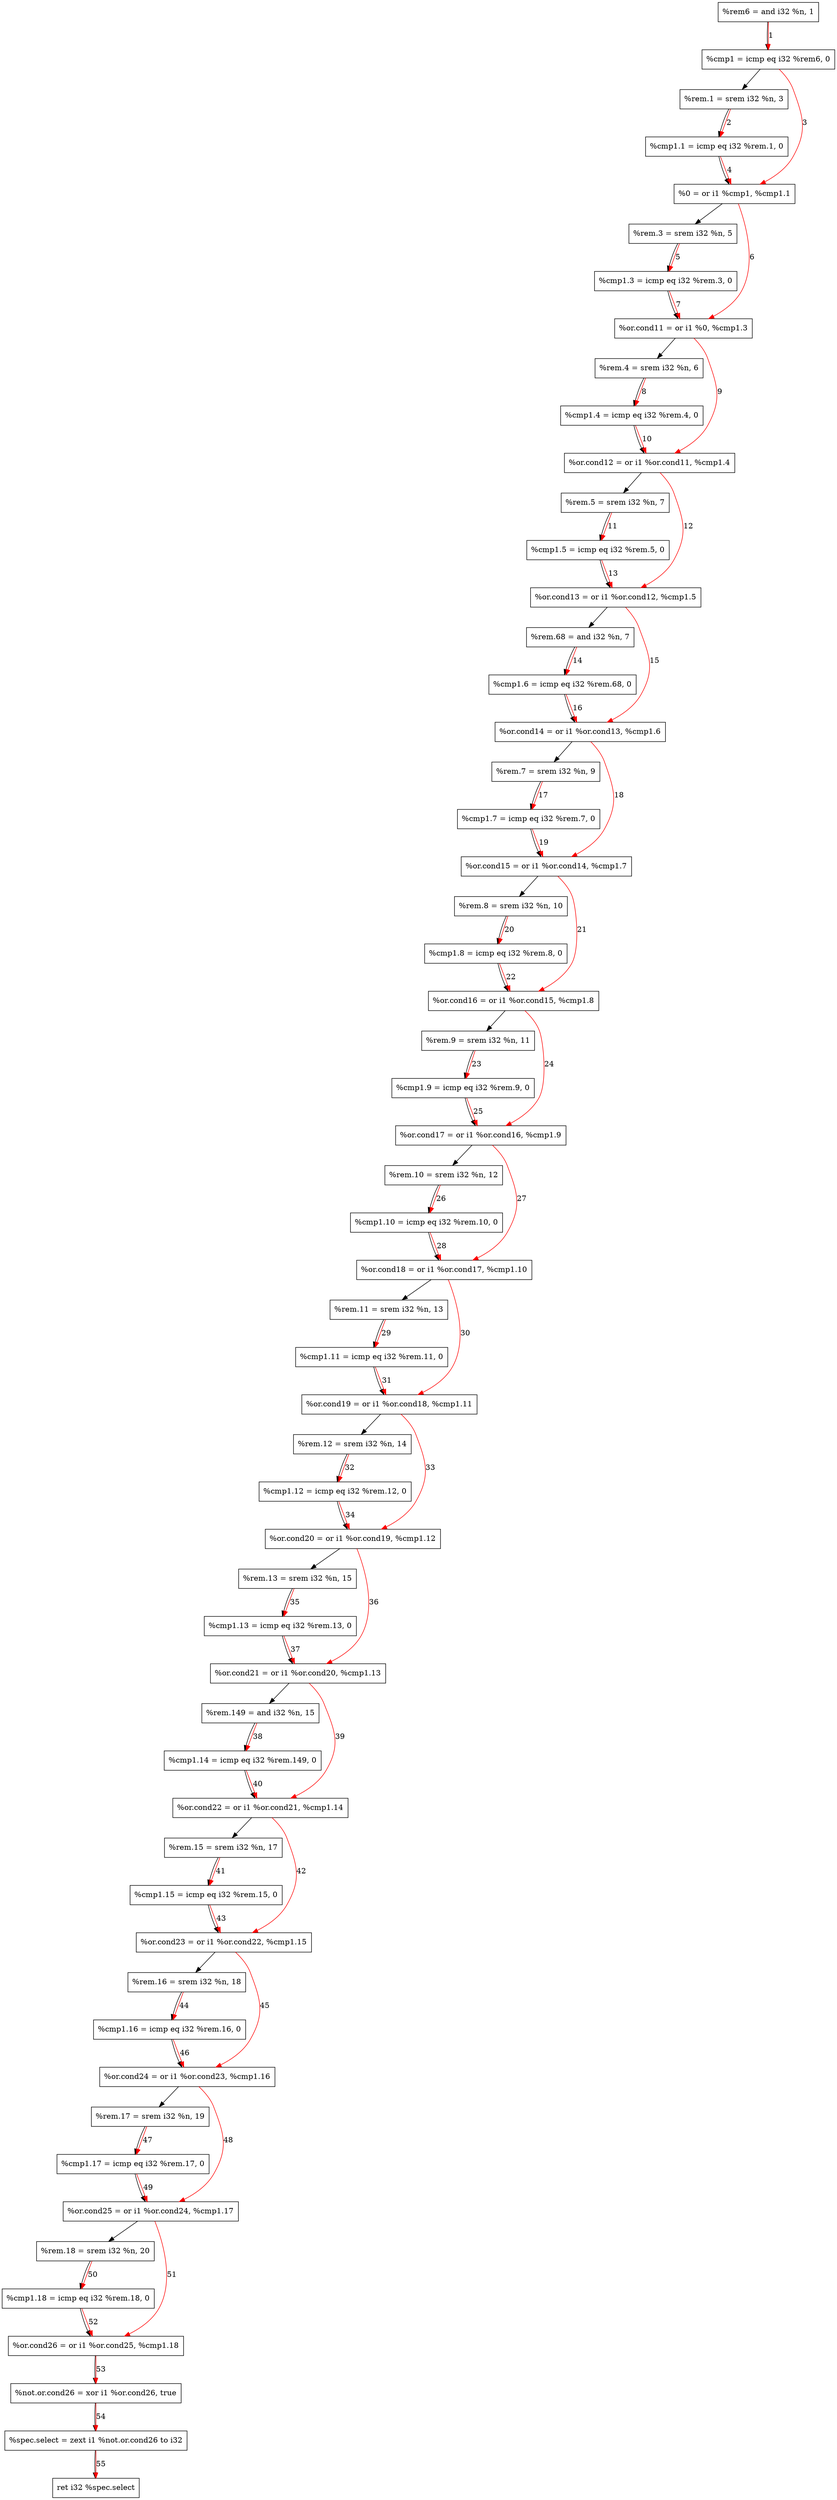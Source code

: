 digraph "CDFG for'func' function" {
	Node0x55f806212360[shape=record, label="  %rem6 = and i32 %n, 1"]
	Node0x55f806212400[shape=record, label="  %cmp1 = icmp eq i32 %rem6, 0"]
	Node0x55f8062124c0[shape=record, label="  %rem.1 = srem i32 %n, 3"]
	Node0x55f806212550[shape=record, label="  %cmp1.1 = icmp eq i32 %rem.1, 0"]
	Node0x55f8062125e0[shape=record, label="  %0 = or i1 %cmp1, %cmp1.1"]
	Node0x55f8062126a0[shape=record, label="  %rem.3 = srem i32 %n, 5"]
	Node0x55f806212730[shape=record, label="  %cmp1.3 = icmp eq i32 %rem.3, 0"]
	Node0x55f8062127c0[shape=record, label="  %or.cond11 = or i1 %0, %cmp1.3"]
	Node0x55f806212890[shape=record, label="  %rem.4 = srem i32 %n, 6"]
	Node0x55f806212920[shape=record, label="  %cmp1.4 = icmp eq i32 %rem.4, 0"]
	Node0x55f8062129b0[shape=record, label="  %or.cond12 = or i1 %or.cond11, %cmp1.4"]
	Node0x55f806212a80[shape=record, label="  %rem.5 = srem i32 %n, 7"]
	Node0x55f806212cb0[shape=record, label="  %cmp1.5 = icmp eq i32 %rem.5, 0"]
	Node0x55f806212d40[shape=record, label="  %or.cond13 = or i1 %or.cond12, %cmp1.5"]
	Node0x55f806212de0[shape=record, label="  %rem.68 = and i32 %n, 7"]
	Node0x55f806212e70[shape=record, label="  %cmp1.6 = icmp eq i32 %rem.68, 0"]
	Node0x55f806212f00[shape=record, label="  %or.cond14 = or i1 %or.cond13, %cmp1.6"]
	Node0x55f806212fd0[shape=record, label="  %rem.7 = srem i32 %n, 9"]
	Node0x55f806213060[shape=record, label="  %cmp1.7 = icmp eq i32 %rem.7, 0"]
	Node0x55f8062130f0[shape=record, label="  %or.cond15 = or i1 %or.cond14, %cmp1.7"]
	Node0x55f8062131c0[shape=record, label="  %rem.8 = srem i32 %n, 10"]
	Node0x55f806213250[shape=record, label="  %cmp1.8 = icmp eq i32 %rem.8, 0"]
	Node0x55f8062132e0[shape=record, label="  %or.cond16 = or i1 %or.cond15, %cmp1.8"]
	Node0x55f8062133b0[shape=record, label="  %rem.9 = srem i32 %n, 11"]
	Node0x55f806213760[shape=record, label="  %cmp1.9 = icmp eq i32 %rem.9, 0"]
	Node0x55f8062137f0[shape=record, label="  %or.cond17 = or i1 %or.cond16, %cmp1.9"]
	Node0x55f8062138c0[shape=record, label="  %rem.10 = srem i32 %n, 12"]
	Node0x55f806213950[shape=record, label="  %cmp1.10 = icmp eq i32 %rem.10, 0"]
	Node0x55f8062139e0[shape=record, label="  %or.cond18 = or i1 %or.cond17, %cmp1.10"]
	Node0x55f806213ab0[shape=record, label="  %rem.11 = srem i32 %n, 13"]
	Node0x55f806213b40[shape=record, label="  %cmp1.11 = icmp eq i32 %rem.11, 0"]
	Node0x55f806213bd0[shape=record, label="  %or.cond19 = or i1 %or.cond18, %cmp1.11"]
	Node0x55f806213ca0[shape=record, label="  %rem.12 = srem i32 %n, 14"]
	Node0x55f806213d30[shape=record, label="  %cmp1.12 = icmp eq i32 %rem.12, 0"]
	Node0x55f806213dc0[shape=record, label="  %or.cond20 = or i1 %or.cond19, %cmp1.12"]
	Node0x55f806213e90[shape=record, label="  %rem.13 = srem i32 %n, 15"]
	Node0x55f806213f20[shape=record, label="  %cmp1.13 = icmp eq i32 %rem.13, 0"]
	Node0x55f806213fb0[shape=record, label="  %or.cond21 = or i1 %or.cond20, %cmp1.13"]
	Node0x55f806214050[shape=record, label="  %rem.149 = and i32 %n, 15"]
	Node0x55f8062140e0[shape=record, label="  %cmp1.14 = icmp eq i32 %rem.149, 0"]
	Node0x55f806214170[shape=record, label="  %or.cond22 = or i1 %or.cond21, %cmp1.14"]
	Node0x55f806214240[shape=record, label="  %rem.15 = srem i32 %n, 17"]
	Node0x55f8062142d0[shape=record, label="  %cmp1.15 = icmp eq i32 %rem.15, 0"]
	Node0x55f806214360[shape=record, label="  %or.cond23 = or i1 %or.cond22, %cmp1.15"]
	Node0x55f806214c40[shape=record, label="  %rem.16 = srem i32 %n, 18"]
	Node0x55f806214cd0[shape=record, label="  %cmp1.16 = icmp eq i32 %rem.16, 0"]
	Node0x55f806214d60[shape=record, label="  %or.cond24 = or i1 %or.cond23, %cmp1.16"]
	Node0x55f806214e30[shape=record, label="  %rem.17 = srem i32 %n, 19"]
	Node0x55f8062154e0[shape=record, label="  %cmp1.17 = icmp eq i32 %rem.17, 0"]
	Node0x55f806215570[shape=record, label="  %or.cond25 = or i1 %or.cond24, %cmp1.17"]
	Node0x55f806215640[shape=record, label="  %rem.18 = srem i32 %n, 20"]
	Node0x55f8062156d0[shape=record, label="  %cmp1.18 = icmp eq i32 %rem.18, 0"]
	Node0x55f806215760[shape=record, label="  %or.cond26 = or i1 %or.cond25, %cmp1.18"]
	Node0x55f806215830[shape=record, label="  %not.or.cond26 = xor i1 %or.cond26, true"]
	Node0x55f806211ca8[shape=record, label="  %spec.select = zext i1 %not.or.cond26 to i32"]
	Node0x55f8062158e8[shape=record, label="  ret i32 %spec.select"]
	Node0x55f806212360 -> Node0x55f806212400
	Node0x55f806212400 -> Node0x55f8062124c0
	Node0x55f8062124c0 -> Node0x55f806212550
	Node0x55f806212550 -> Node0x55f8062125e0
	Node0x55f8062125e0 -> Node0x55f8062126a0
	Node0x55f8062126a0 -> Node0x55f806212730
	Node0x55f806212730 -> Node0x55f8062127c0
	Node0x55f8062127c0 -> Node0x55f806212890
	Node0x55f806212890 -> Node0x55f806212920
	Node0x55f806212920 -> Node0x55f8062129b0
	Node0x55f8062129b0 -> Node0x55f806212a80
	Node0x55f806212a80 -> Node0x55f806212cb0
	Node0x55f806212cb0 -> Node0x55f806212d40
	Node0x55f806212d40 -> Node0x55f806212de0
	Node0x55f806212de0 -> Node0x55f806212e70
	Node0x55f806212e70 -> Node0x55f806212f00
	Node0x55f806212f00 -> Node0x55f806212fd0
	Node0x55f806212fd0 -> Node0x55f806213060
	Node0x55f806213060 -> Node0x55f8062130f0
	Node0x55f8062130f0 -> Node0x55f8062131c0
	Node0x55f8062131c0 -> Node0x55f806213250
	Node0x55f806213250 -> Node0x55f8062132e0
	Node0x55f8062132e0 -> Node0x55f8062133b0
	Node0x55f8062133b0 -> Node0x55f806213760
	Node0x55f806213760 -> Node0x55f8062137f0
	Node0x55f8062137f0 -> Node0x55f8062138c0
	Node0x55f8062138c0 -> Node0x55f806213950
	Node0x55f806213950 -> Node0x55f8062139e0
	Node0x55f8062139e0 -> Node0x55f806213ab0
	Node0x55f806213ab0 -> Node0x55f806213b40
	Node0x55f806213b40 -> Node0x55f806213bd0
	Node0x55f806213bd0 -> Node0x55f806213ca0
	Node0x55f806213ca0 -> Node0x55f806213d30
	Node0x55f806213d30 -> Node0x55f806213dc0
	Node0x55f806213dc0 -> Node0x55f806213e90
	Node0x55f806213e90 -> Node0x55f806213f20
	Node0x55f806213f20 -> Node0x55f806213fb0
	Node0x55f806213fb0 -> Node0x55f806214050
	Node0x55f806214050 -> Node0x55f8062140e0
	Node0x55f8062140e0 -> Node0x55f806214170
	Node0x55f806214170 -> Node0x55f806214240
	Node0x55f806214240 -> Node0x55f8062142d0
	Node0x55f8062142d0 -> Node0x55f806214360
	Node0x55f806214360 -> Node0x55f806214c40
	Node0x55f806214c40 -> Node0x55f806214cd0
	Node0x55f806214cd0 -> Node0x55f806214d60
	Node0x55f806214d60 -> Node0x55f806214e30
	Node0x55f806214e30 -> Node0x55f8062154e0
	Node0x55f8062154e0 -> Node0x55f806215570
	Node0x55f806215570 -> Node0x55f806215640
	Node0x55f806215640 -> Node0x55f8062156d0
	Node0x55f8062156d0 -> Node0x55f806215760
	Node0x55f806215760 -> Node0x55f806215830
	Node0x55f806215830 -> Node0x55f806211ca8
	Node0x55f806211ca8 -> Node0x55f8062158e8
edge [color=red]
	Node0x55f806212360 -> Node0x55f806212400[label="1"]
	Node0x55f8062124c0 -> Node0x55f806212550[label="2"]
	Node0x55f806212400 -> Node0x55f8062125e0[label="3"]
	Node0x55f806212550 -> Node0x55f8062125e0[label="4"]
	Node0x55f8062126a0 -> Node0x55f806212730[label="5"]
	Node0x55f8062125e0 -> Node0x55f8062127c0[label="6"]
	Node0x55f806212730 -> Node0x55f8062127c0[label="7"]
	Node0x55f806212890 -> Node0x55f806212920[label="8"]
	Node0x55f8062127c0 -> Node0x55f8062129b0[label="9"]
	Node0x55f806212920 -> Node0x55f8062129b0[label="10"]
	Node0x55f806212a80 -> Node0x55f806212cb0[label="11"]
	Node0x55f8062129b0 -> Node0x55f806212d40[label="12"]
	Node0x55f806212cb0 -> Node0x55f806212d40[label="13"]
	Node0x55f806212de0 -> Node0x55f806212e70[label="14"]
	Node0x55f806212d40 -> Node0x55f806212f00[label="15"]
	Node0x55f806212e70 -> Node0x55f806212f00[label="16"]
	Node0x55f806212fd0 -> Node0x55f806213060[label="17"]
	Node0x55f806212f00 -> Node0x55f8062130f0[label="18"]
	Node0x55f806213060 -> Node0x55f8062130f0[label="19"]
	Node0x55f8062131c0 -> Node0x55f806213250[label="20"]
	Node0x55f8062130f0 -> Node0x55f8062132e0[label="21"]
	Node0x55f806213250 -> Node0x55f8062132e0[label="22"]
	Node0x55f8062133b0 -> Node0x55f806213760[label="23"]
	Node0x55f8062132e0 -> Node0x55f8062137f0[label="24"]
	Node0x55f806213760 -> Node0x55f8062137f0[label="25"]
	Node0x55f8062138c0 -> Node0x55f806213950[label="26"]
	Node0x55f8062137f0 -> Node0x55f8062139e0[label="27"]
	Node0x55f806213950 -> Node0x55f8062139e0[label="28"]
	Node0x55f806213ab0 -> Node0x55f806213b40[label="29"]
	Node0x55f8062139e0 -> Node0x55f806213bd0[label="30"]
	Node0x55f806213b40 -> Node0x55f806213bd0[label="31"]
	Node0x55f806213ca0 -> Node0x55f806213d30[label="32"]
	Node0x55f806213bd0 -> Node0x55f806213dc0[label="33"]
	Node0x55f806213d30 -> Node0x55f806213dc0[label="34"]
	Node0x55f806213e90 -> Node0x55f806213f20[label="35"]
	Node0x55f806213dc0 -> Node0x55f806213fb0[label="36"]
	Node0x55f806213f20 -> Node0x55f806213fb0[label="37"]
	Node0x55f806214050 -> Node0x55f8062140e0[label="38"]
	Node0x55f806213fb0 -> Node0x55f806214170[label="39"]
	Node0x55f8062140e0 -> Node0x55f806214170[label="40"]
	Node0x55f806214240 -> Node0x55f8062142d0[label="41"]
	Node0x55f806214170 -> Node0x55f806214360[label="42"]
	Node0x55f8062142d0 -> Node0x55f806214360[label="43"]
	Node0x55f806214c40 -> Node0x55f806214cd0[label="44"]
	Node0x55f806214360 -> Node0x55f806214d60[label="45"]
	Node0x55f806214cd0 -> Node0x55f806214d60[label="46"]
	Node0x55f806214e30 -> Node0x55f8062154e0[label="47"]
	Node0x55f806214d60 -> Node0x55f806215570[label="48"]
	Node0x55f8062154e0 -> Node0x55f806215570[label="49"]
	Node0x55f806215640 -> Node0x55f8062156d0[label="50"]
	Node0x55f806215570 -> Node0x55f806215760[label="51"]
	Node0x55f8062156d0 -> Node0x55f806215760[label="52"]
	Node0x55f806215760 -> Node0x55f806215830[label="53"]
	Node0x55f806215830 -> Node0x55f806211ca8[label="54"]
	Node0x55f806211ca8 -> Node0x55f8062158e8[label="55"]
}
